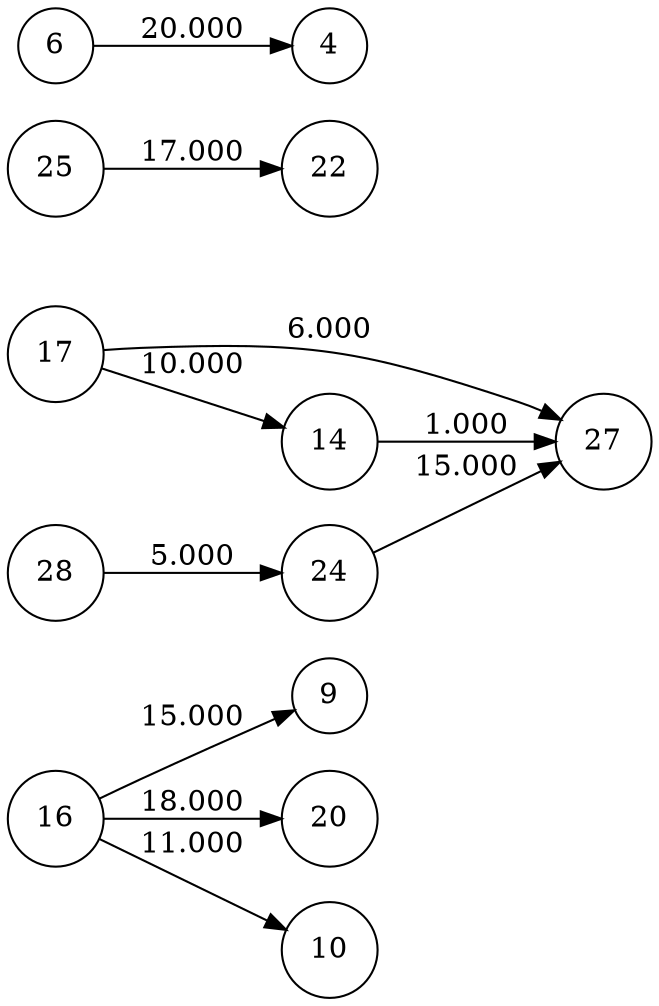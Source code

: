digraph {
rankdir = LR;
node [shape = circle];
"16" -> "9" [label="15.000"]
"17" -> "27" [label="6.000"]
"28" -> "24" [label="5.000"]
"16" -> "20" [label="18.000"]
"14" -> "27" [label="1.000"]
"16" -> "10" [label="11.000"]
"25" -> "22" [label="17.000"]
"6" -> "4" [label="20.000"]
"17" -> "14" [label="10.000"]
"24" -> "27" [label="15.000"]
}


